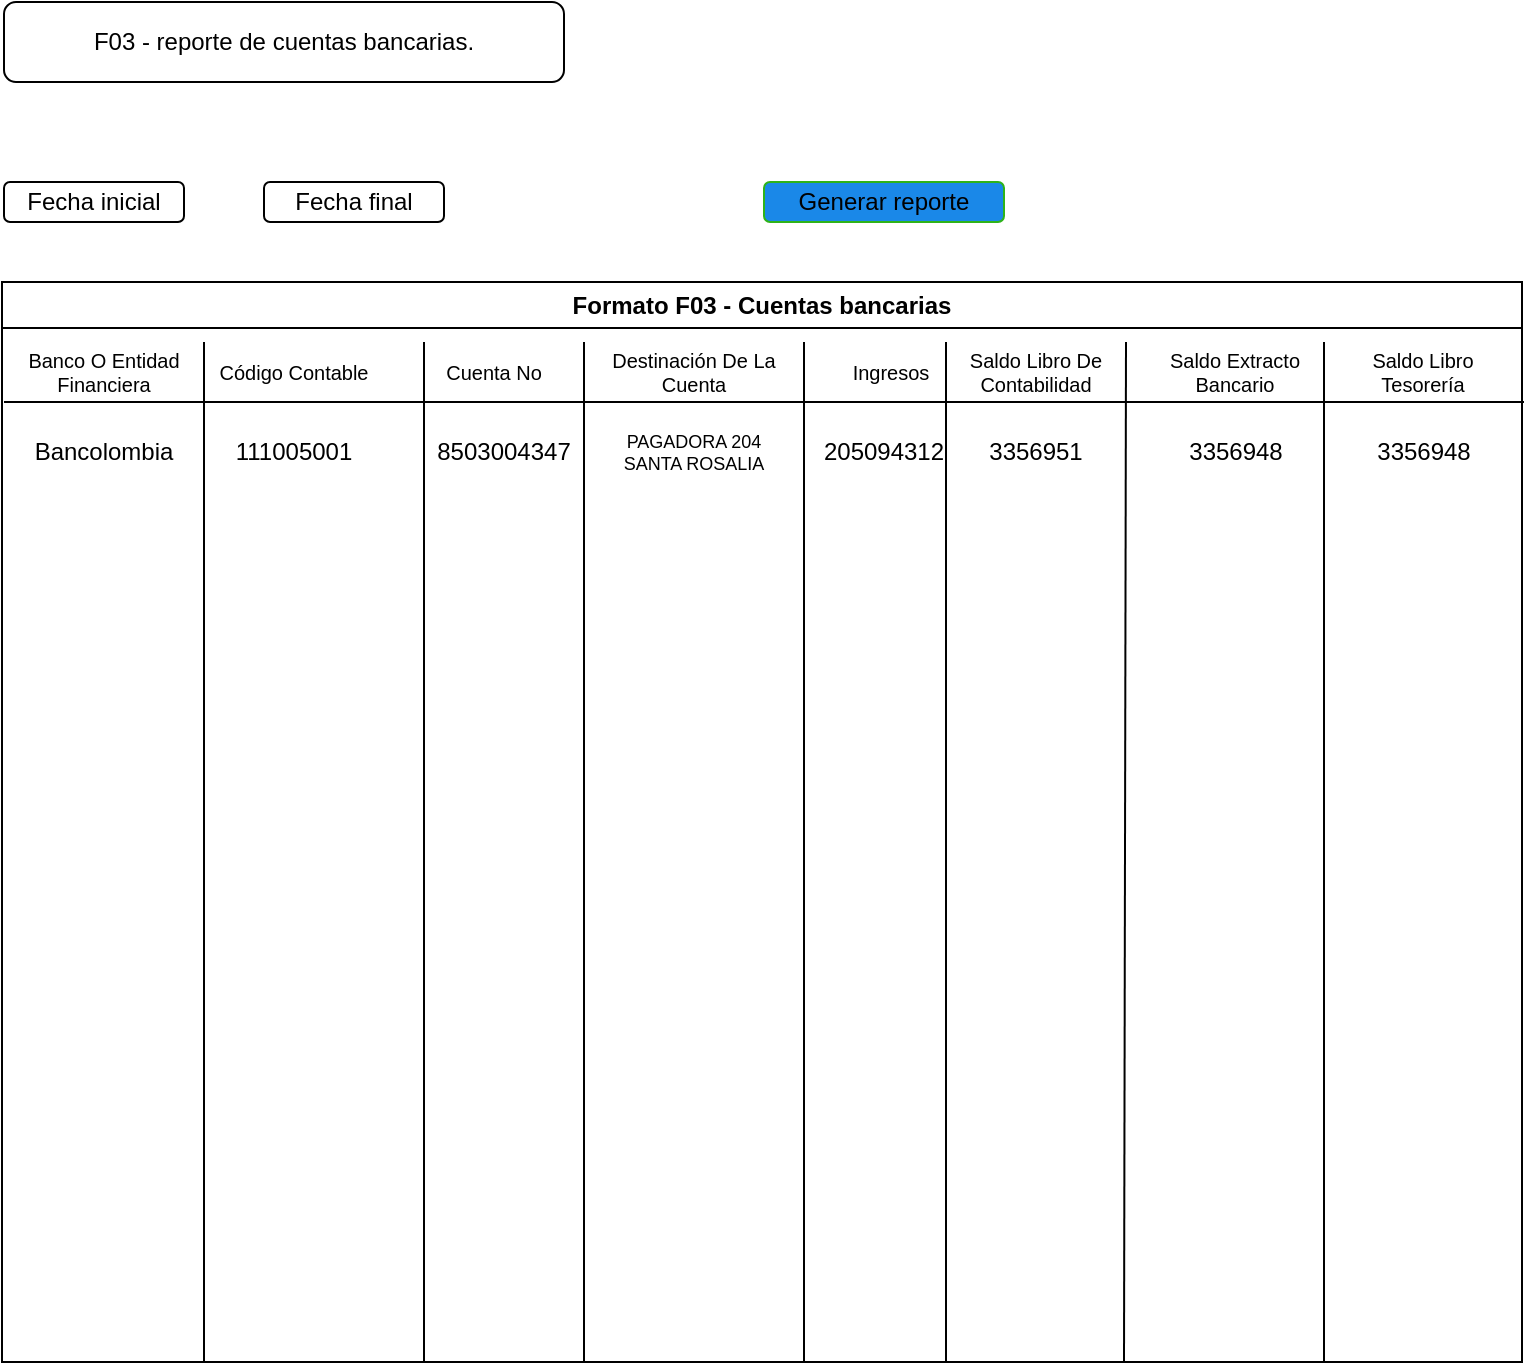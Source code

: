 <mxfile version="21.6.6" type="github">
  <diagram name="Página-1" id="lr3kAhzT1ss1wWY2xJLK">
    <mxGraphModel dx="1147" dy="634" grid="1" gridSize="10" guides="1" tooltips="1" connect="1" arrows="1" fold="1" page="1" pageScale="1" pageWidth="827" pageHeight="1169" math="0" shadow="0">
      <root>
        <mxCell id="0" />
        <mxCell id="1" parent="0" />
        <mxCell id="IuVCAA6UByhy66WbA-RG-21" value="" style="group" vertex="1" connectable="0" parent="1">
          <mxGeometry x="39" y="40" width="761" height="680" as="geometry" />
        </mxCell>
        <mxCell id="IuVCAA6UByhy66WbA-RG-2" value="F03 - reporte de cuentas bancarias." style="rounded=1;whiteSpace=wrap;html=1;" vertex="1" parent="IuVCAA6UByhy66WbA-RG-21">
          <mxGeometry x="1" width="280" height="40" as="geometry" />
        </mxCell>
        <mxCell id="IuVCAA6UByhy66WbA-RG-4" value="Fecha inicial" style="rounded=1;whiteSpace=wrap;html=1;" vertex="1" parent="IuVCAA6UByhy66WbA-RG-21">
          <mxGeometry x="1" y="90" width="90" height="20" as="geometry" />
        </mxCell>
        <mxCell id="IuVCAA6UByhy66WbA-RG-5" value="Fecha final" style="rounded=1;whiteSpace=wrap;html=1;" vertex="1" parent="IuVCAA6UByhy66WbA-RG-21">
          <mxGeometry x="131" y="90" width="90" height="20" as="geometry" />
        </mxCell>
        <mxCell id="IuVCAA6UByhy66WbA-RG-6" value="Generar reporte" style="rounded=1;whiteSpace=wrap;html=1;fillColor=#1A88E8;strokeColor=#2EB319;" vertex="1" parent="IuVCAA6UByhy66WbA-RG-21">
          <mxGeometry x="381" y="90" width="120" height="20" as="geometry" />
        </mxCell>
        <mxCell id="IuVCAA6UByhy66WbA-RG-8" value="Formato F03 - Cuentas bancarias" style="swimlane;whiteSpace=wrap;html=1;" vertex="1" parent="IuVCAA6UByhy66WbA-RG-21">
          <mxGeometry y="140" width="760" height="540" as="geometry" />
        </mxCell>
        <mxCell id="IuVCAA6UByhy66WbA-RG-31" value="" style="group" vertex="1" connectable="0" parent="IuVCAA6UByhy66WbA-RG-8">
          <mxGeometry x="1" y="30" width="749" height="510" as="geometry" />
        </mxCell>
        <mxCell id="IuVCAA6UByhy66WbA-RG-12" value="Banco O Entidad Financiera" style="text;html=1;strokeColor=none;fillColor=none;align=center;verticalAlign=middle;whiteSpace=wrap;rounded=0;strokeWidth=0;arcSize=10;fontSize=10;" vertex="1" parent="IuVCAA6UByhy66WbA-RG-31">
          <mxGeometry width="100" height="30" as="geometry" />
        </mxCell>
        <mxCell id="IuVCAA6UByhy66WbA-RG-13" value="Código Contable" style="text;html=1;strokeColor=none;fillColor=none;align=center;verticalAlign=middle;whiteSpace=wrap;rounded=0;strokeWidth=0;arcSize=10;fontSize=10;" vertex="1" parent="IuVCAA6UByhy66WbA-RG-31">
          <mxGeometry x="100" width="90" height="30" as="geometry" />
        </mxCell>
        <mxCell id="IuVCAA6UByhy66WbA-RG-14" value="Destinación De La Cuenta" style="text;html=1;strokeColor=none;fillColor=none;align=center;verticalAlign=middle;whiteSpace=wrap;rounded=0;strokeWidth=0;arcSize=10;fontSize=10;" vertex="1" parent="IuVCAA6UByhy66WbA-RG-31">
          <mxGeometry x="300" width="90" height="30" as="geometry" />
        </mxCell>
        <mxCell id="IuVCAA6UByhy66WbA-RG-15" value="Ingresos" style="text;html=1;strokeColor=none;fillColor=none;align=center;verticalAlign=middle;whiteSpace=wrap;rounded=0;strokeWidth=0;arcSize=10;fontSize=10;" vertex="1" parent="IuVCAA6UByhy66WbA-RG-31">
          <mxGeometry x="416" width="55" height="30" as="geometry" />
        </mxCell>
        <mxCell id="IuVCAA6UByhy66WbA-RG-16" value="Saldo Libro De Contabilidad" style="text;html=1;strokeColor=none;fillColor=none;align=center;verticalAlign=middle;whiteSpace=wrap;rounded=0;strokeWidth=0;arcSize=10;fontSize=10;" vertex="1" parent="IuVCAA6UByhy66WbA-RG-31">
          <mxGeometry x="471" width="90" height="30" as="geometry" />
        </mxCell>
        <mxCell id="IuVCAA6UByhy66WbA-RG-17" value="Saldo Extracto Bancario" style="text;html=1;strokeColor=none;fillColor=none;align=center;verticalAlign=middle;whiteSpace=wrap;rounded=0;strokeWidth=0;arcSize=10;fontSize=10;" vertex="1" parent="IuVCAA6UByhy66WbA-RG-31">
          <mxGeometry x="561" width="109" height="30" as="geometry" />
        </mxCell>
        <mxCell id="IuVCAA6UByhy66WbA-RG-20" value="Saldo Libro Tesorería" style="text;html=1;strokeColor=none;fillColor=none;align=center;verticalAlign=middle;whiteSpace=wrap;rounded=0;strokeWidth=0;arcSize=10;fontSize=10;" vertex="1" parent="IuVCAA6UByhy66WbA-RG-31">
          <mxGeometry x="670" width="79" height="30" as="geometry" />
        </mxCell>
        <mxCell id="IuVCAA6UByhy66WbA-RG-23" value="" style="endArrow=none;html=1;rounded=0;" edge="1" parent="IuVCAA6UByhy66WbA-RG-31">
          <mxGeometry width="50" height="50" relative="1" as="geometry">
            <mxPoint x="290" y="510" as="sourcePoint" />
            <mxPoint x="290" as="targetPoint" />
          </mxGeometry>
        </mxCell>
        <mxCell id="IuVCAA6UByhy66WbA-RG-24" value="" style="endArrow=none;html=1;rounded=0;" edge="1" parent="IuVCAA6UByhy66WbA-RG-31">
          <mxGeometry width="50" height="50" relative="1" as="geometry">
            <mxPoint x="400" y="510" as="sourcePoint" />
            <mxPoint x="400" as="targetPoint" />
          </mxGeometry>
        </mxCell>
        <mxCell id="IuVCAA6UByhy66WbA-RG-25" value="" style="endArrow=none;html=1;rounded=0;entryX=0;entryY=0;entryDx=0;entryDy=0;" edge="1" parent="IuVCAA6UByhy66WbA-RG-31" target="IuVCAA6UByhy66WbA-RG-16">
          <mxGeometry width="50" height="50" relative="1" as="geometry">
            <mxPoint x="471" y="510" as="sourcePoint" />
            <mxPoint x="420" as="targetPoint" />
          </mxGeometry>
        </mxCell>
        <mxCell id="IuVCAA6UByhy66WbA-RG-26" value="" style="endArrow=none;html=1;rounded=0;entryX=0;entryY=0;entryDx=0;entryDy=0;" edge="1" parent="IuVCAA6UByhy66WbA-RG-31" target="IuVCAA6UByhy66WbA-RG-17">
          <mxGeometry width="50" height="50" relative="1" as="geometry">
            <mxPoint x="560" y="510" as="sourcePoint" />
            <mxPoint x="521" as="targetPoint" />
          </mxGeometry>
        </mxCell>
        <mxCell id="IuVCAA6UByhy66WbA-RG-27" value="" style="endArrow=none;html=1;rounded=0;" edge="1" parent="IuVCAA6UByhy66WbA-RG-31">
          <mxGeometry width="50" height="50" relative="1" as="geometry">
            <mxPoint x="660" y="510" as="sourcePoint" />
            <mxPoint x="660" as="targetPoint" />
          </mxGeometry>
        </mxCell>
        <mxCell id="IuVCAA6UByhy66WbA-RG-32" value="Bancolombia" style="text;html=1;strokeColor=none;fillColor=none;align=center;verticalAlign=middle;whiteSpace=wrap;rounded=0;" vertex="1" parent="IuVCAA6UByhy66WbA-RG-31">
          <mxGeometry x="20" y="40" width="60" height="30" as="geometry" />
        </mxCell>
        <mxCell id="IuVCAA6UByhy66WbA-RG-54" value="111005001" style="text;html=1;strokeColor=none;fillColor=none;align=center;verticalAlign=middle;whiteSpace=wrap;rounded=0;" vertex="1" parent="IuVCAA6UByhy66WbA-RG-31">
          <mxGeometry x="115" y="40" width="60" height="30" as="geometry" />
        </mxCell>
        <mxCell id="IuVCAA6UByhy66WbA-RG-58" value="PAGADORA 204 SANTA ROSALIA" style="text;html=1;strokeColor=none;fillColor=none;align=center;verticalAlign=middle;whiteSpace=wrap;rounded=0;fontSize=9;" vertex="1" parent="IuVCAA6UByhy66WbA-RG-31">
          <mxGeometry x="300" y="40" width="90" height="30" as="geometry" />
        </mxCell>
        <mxCell id="IuVCAA6UByhy66WbA-RG-57" value="205094312" style="text;html=1;strokeColor=none;fillColor=none;align=center;verticalAlign=middle;whiteSpace=wrap;rounded=0;" vertex="1" parent="IuVCAA6UByhy66WbA-RG-31">
          <mxGeometry x="410" y="40" width="60" height="30" as="geometry" />
        </mxCell>
        <mxCell id="IuVCAA6UByhy66WbA-RG-56" value="3356951" style="text;html=1;strokeColor=none;fillColor=none;align=center;verticalAlign=middle;whiteSpace=wrap;rounded=0;" vertex="1" parent="IuVCAA6UByhy66WbA-RG-31">
          <mxGeometry x="486" y="40" width="60" height="30" as="geometry" />
        </mxCell>
        <mxCell id="IuVCAA6UByhy66WbA-RG-55" value="3356948" style="text;html=1;strokeColor=none;fillColor=none;align=center;verticalAlign=middle;whiteSpace=wrap;rounded=0;" vertex="1" parent="IuVCAA6UByhy66WbA-RG-31">
          <mxGeometry x="585.5" y="40" width="60" height="30" as="geometry" />
        </mxCell>
        <mxCell id="IuVCAA6UByhy66WbA-RG-59" value="3356948" style="text;html=1;strokeColor=none;fillColor=none;align=center;verticalAlign=middle;whiteSpace=wrap;rounded=0;" vertex="1" parent="IuVCAA6UByhy66WbA-RG-31">
          <mxGeometry x="679.5" y="40" width="60" height="30" as="geometry" />
        </mxCell>
        <mxCell id="IuVCAA6UByhy66WbA-RG-60" value="Cuenta No" style="text;html=1;strokeColor=none;fillColor=none;align=center;verticalAlign=middle;whiteSpace=wrap;rounded=0;strokeWidth=0;arcSize=10;fontSize=10;" vertex="1" parent="IuVCAA6UByhy66WbA-RG-31">
          <mxGeometry x="210" width="70" height="30" as="geometry" />
        </mxCell>
        <mxCell id="IuVCAA6UByhy66WbA-RG-61" value="" style="endArrow=none;html=1;rounded=0;entryX=1;entryY=0;entryDx=0;entryDy=0;" edge="1" parent="IuVCAA6UByhy66WbA-RG-31">
          <mxGeometry width="50" height="50" relative="1" as="geometry">
            <mxPoint x="210" y="510" as="sourcePoint" />
            <mxPoint x="210" as="targetPoint" />
            <Array as="points">
              <mxPoint x="210" y="260" />
            </Array>
          </mxGeometry>
        </mxCell>
        <mxCell id="IuVCAA6UByhy66WbA-RG-62" value="8503004347" style="text;html=1;strokeColor=none;fillColor=none;align=center;verticalAlign=middle;whiteSpace=wrap;rounded=0;" vertex="1" parent="IuVCAA6UByhy66WbA-RG-31">
          <mxGeometry x="220" y="40" width="60" height="30" as="geometry" />
        </mxCell>
        <mxCell id="IuVCAA6UByhy66WbA-RG-11" value="" style="endArrow=none;html=1;rounded=0;" edge="1" parent="IuVCAA6UByhy66WbA-RG-21">
          <mxGeometry width="50" height="50" relative="1" as="geometry">
            <mxPoint x="1" y="200" as="sourcePoint" />
            <mxPoint x="761" y="200" as="targetPoint" />
            <Array as="points" />
          </mxGeometry>
        </mxCell>
        <mxCell id="IuVCAA6UByhy66WbA-RG-22" value="" style="endArrow=none;html=1;rounded=0;entryX=1;entryY=0;entryDx=0;entryDy=0;" edge="1" parent="1" target="IuVCAA6UByhy66WbA-RG-12">
          <mxGeometry width="50" height="50" relative="1" as="geometry">
            <mxPoint x="140" y="720" as="sourcePoint" />
            <mxPoint x="190" y="210" as="targetPoint" />
            <Array as="points">
              <mxPoint x="140" y="470" />
            </Array>
          </mxGeometry>
        </mxCell>
      </root>
    </mxGraphModel>
  </diagram>
</mxfile>
